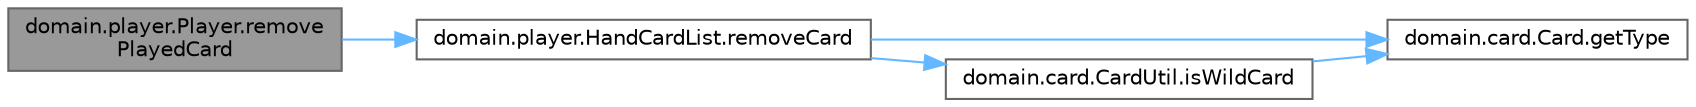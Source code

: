 digraph "domain.player.Player.removePlayedCard"
{
 // LATEX_PDF_SIZE
  bgcolor="transparent";
  edge [fontname=Helvetica,fontsize=10,labelfontname=Helvetica,labelfontsize=10];
  node [fontname=Helvetica,fontsize=10,shape=box,height=0.2,width=0.4];
  rankdir="LR";
  Node1 [id="Node000001",label="domain.player.Player.remove\lPlayedCard",height=0.2,width=0.4,color="gray40", fillcolor="grey60", style="filled", fontcolor="black",tooltip=" "];
  Node1 -> Node2 [id="edge5_Node000001_Node000002",color="steelblue1",style="solid",tooltip=" "];
  Node2 [id="Node000002",label="domain.player.HandCardList.removeCard",height=0.2,width=0.4,color="grey40", fillcolor="white", style="filled",URL="$classdomain_1_1player_1_1_hand_card_list.html#a625c165949f98cc60c3360196e3b73c5",tooltip=" "];
  Node2 -> Node3 [id="edge6_Node000002_Node000003",color="steelblue1",style="solid",tooltip=" "];
  Node3 [id="Node000003",label="domain.card.Card.getType",height=0.2,width=0.4,color="grey40", fillcolor="white", style="filled",URL="$interfacedomain_1_1card_1_1_card.html#a13fbe446e7b4a468de148cab2c4939f7",tooltip=" "];
  Node2 -> Node4 [id="edge7_Node000002_Node000004",color="steelblue1",style="solid",tooltip=" "];
  Node4 [id="Node000004",label="domain.card.CardUtil.isWildCard",height=0.2,width=0.4,color="grey40", fillcolor="white", style="filled",URL="$classdomain_1_1card_1_1_card_util.html#a523b6bc0a4a6477326d78f348d8b8e35",tooltip=" "];
  Node4 -> Node3 [id="edge8_Node000004_Node000003",color="steelblue1",style="solid",tooltip=" "];
}
